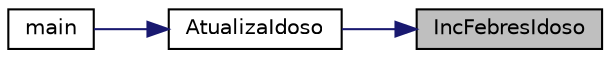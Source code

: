 digraph "IncFebresIdoso"
{
 // LATEX_PDF_SIZE
  edge [fontname="Helvetica",fontsize="10",labelfontname="Helvetica",labelfontsize="10"];
  node [fontname="Helvetica",fontsize="10",shape=record];
  rankdir="RL";
  Node1 [label="IncFebresIdoso",height=0.2,width=0.4,color="black", fillcolor="grey75", style="filled", fontcolor="black",tooltip="Incrementa o contador de febres baixas seguidas do Idoso."];
  Node1 -> Node2 [dir="back",color="midnightblue",fontsize="10",style="solid"];
  Node2 [label="AtualizaIdoso",height=0.2,width=0.4,color="black", fillcolor="white", style="filled",URL="$idoso_8h.html#a9f1d51ea97ea9f557a840325ef5fb737",tooltip="Faz a leitura de uma nova linha do arquivo referente ao Idoso, atualizando seus dados no dado tempo."];
  Node2 -> Node3 [dir="back",color="midnightblue",fontsize="10",style="solid"];
  Node3 [label="main",height=0.2,width=0.4,color="black", fillcolor="white", style="filled",URL="$cliente_8c.html#a0ddf1224851353fc92bfbff6f499fa97",tooltip=" "];
}
